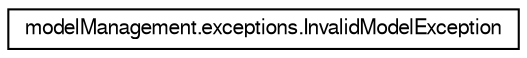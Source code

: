 digraph G
{
  edge [fontname="FreeSans",fontsize="10",labelfontname="FreeSans",labelfontsize="10"];
  node [fontname="FreeSans",fontsize="10",shape=record];
  rankdir=LR;
  Node1 [label="modelManagement.exceptions.InvalidModelException",height=0.2,width=0.4,color="black", fillcolor="white", style="filled",URL="$classmodel_management_1_1exceptions_1_1_invalid_model_exception.html"];
}
